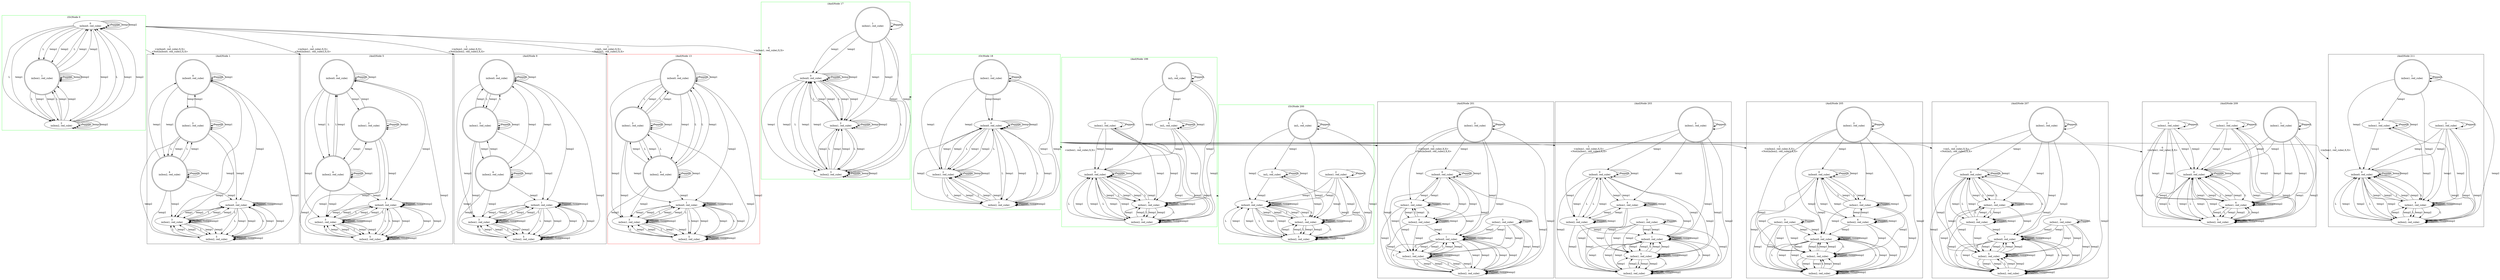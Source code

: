 digraph G {
compound=true;
subgraph cluster_0 {
label="(Or)Node 0";
pencolor=green;
s00 [label="0
in(box0, red_cube)"];
s01 [label="1
in(box1, red_cube)", shape=doublecircle];
s02 [label="2
in(box2, red_cube)"];
s00 -> s00[label="Pepper"];
s01 -> s01[label="Pepper"];
s02 -> s02[label="Pepper"];
s00 -> s01[label="L"];
s00 -> s02[label="L"];
s01 -> s00[label="L"];
s01 -> s02[label="L"];
s02 -> s00[label="L"];
s02 -> s01[label="L"];
s00 -> s00[label="L"];
s01 -> s01[label="L"];
s02 -> s02[label="L"];
s00 -> s01[label="temp1"];
s00 -> s02[label="temp1"];
s01 -> s00[label="temp1"];
s01 -> s02[label="temp1"];
s02 -> s00[label="temp1"];
s02 -> s01[label="temp1"];
s00 -> s00[label="temp1"];
s01 -> s01[label="temp1"];
s02 -> s02[label="temp1"];
s00 -> s01[label="temp2"];
s00 -> s02[label="temp2"];
s01 -> s00[label="temp2"];
s01 -> s02[label="temp2"];
s02 -> s00[label="temp2"];
s02 -> s01[label="temp2"];
s00 -> s00[label="temp2"];
s01 -> s01[label="temp2"];
s02 -> s02[label="temp2"];

}
subgraph cluster_1 {
label="(And)Node 1";
s10 [label="0
in(box0, red_cube)", shape=doublecircle];
s11 [label="1
in(box0, red_cube)"];
s12 [label="2
in(box1, red_cube)", shape=doublecircle];
s13 [label="3
in(box1, red_cube)"];
s14 [label="4
in(box2, red_cube)", shape=doublecircle];
s15 [label="5
in(box2, red_cube)"];
s10 -> s10[label="Pepper"];
s11 -> s11[label="Pepper"];
s12 -> s12[label="Pepper"];
s13 -> s13[label="Pepper"];
s14 -> s14[label="Pepper"];
s15 -> s15[label="Pepper"];
s10 -> s10[label="L"];
s11 -> s11[label="L"];
s11 -> s13[label="L"];
s11 -> s15[label="L"];
s12 -> s12[label="L"];
s12 -> s14[label="L"];
s13 -> s11[label="L"];
s13 -> s13[label="L"];
s13 -> s15[label="L"];
s14 -> s12[label="L"];
s14 -> s14[label="L"];
s15 -> s11[label="L"];
s15 -> s13[label="L"];
s15 -> s15[label="L"];
s10 -> s10[label="temp1"];
s10 -> s12[label="temp1"];
s10 -> s14[label="temp1"];
s11 -> s11[label="temp1"];
s11 -> s13[label="temp1"];
s11 -> s15[label="temp1"];
s12 -> s10[label="temp1"];
s12 -> s12[label="temp1"];
s12 -> s14[label="temp1"];
s13 -> s11[label="temp1"];
s13 -> s13[label="temp1"];
s13 -> s15[label="temp1"];
s14 -> s10[label="temp1"];
s14 -> s12[label="temp1"];
s14 -> s14[label="temp1"];
s15 -> s11[label="temp1"];
s15 -> s13[label="temp1"];
s15 -> s15[label="temp1"];
s10 -> s11[label="temp2"];
s10 -> s13[label="temp2"];
s10 -> s15[label="temp2"];
s11 -> s11[label="temp2"];
s11 -> s13[label="temp2"];
s11 -> s15[label="temp2"];
s12 -> s11[label="temp2"];
s12 -> s13[label="temp2"];
s12 -> s15[label="temp2"];
s13 -> s11[label="temp2"];
s13 -> s13[label="temp2"];
s13 -> s15[label="temp2"];
s14 -> s11[label="temp2"];
s14 -> s13[label="temp2"];
s14 -> s15[label="temp2"];
s15 -> s11[label="temp2"];
s15 -> s13[label="temp2"];
s15 -> s15[label="temp2"];

}
subgraph cluster_5 {
label="(And)Node 5";
s50 [label="0
in(box0, red_cube)", shape=doublecircle];
s51 [label="1
in(box0, red_cube)"];
s52 [label="2
in(box1, red_cube)", shape=doublecircle];
s53 [label="3
in(box1, red_cube)"];
s54 [label="4
in(box2, red_cube)", shape=doublecircle];
s55 [label="5
in(box2, red_cube)"];
s50 -> s50[label="Pepper"];
s51 -> s51[label="Pepper"];
s52 -> s52[label="Pepper"];
s53 -> s53[label="Pepper"];
s54 -> s54[label="Pepper"];
s55 -> s55[label="Pepper"];
s50 -> s50[label="L"];
s50 -> s54[label="L"];
s51 -> s51[label="L"];
s51 -> s53[label="L"];
s51 -> s55[label="L"];
s52 -> s52[label="L"];
s53 -> s51[label="L"];
s53 -> s53[label="L"];
s53 -> s55[label="L"];
s54 -> s50[label="L"];
s54 -> s54[label="L"];
s55 -> s51[label="L"];
s55 -> s53[label="L"];
s55 -> s55[label="L"];
s50 -> s50[label="temp1"];
s50 -> s52[label="temp1"];
s50 -> s54[label="temp1"];
s51 -> s51[label="temp1"];
s51 -> s53[label="temp1"];
s51 -> s55[label="temp1"];
s52 -> s50[label="temp1"];
s52 -> s52[label="temp1"];
s52 -> s54[label="temp1"];
s53 -> s51[label="temp1"];
s53 -> s53[label="temp1"];
s53 -> s55[label="temp1"];
s54 -> s50[label="temp1"];
s54 -> s52[label="temp1"];
s54 -> s54[label="temp1"];
s55 -> s51[label="temp1"];
s55 -> s53[label="temp1"];
s55 -> s55[label="temp1"];
s50 -> s51[label="temp2"];
s50 -> s53[label="temp2"];
s50 -> s55[label="temp2"];
s51 -> s51[label="temp2"];
s51 -> s53[label="temp2"];
s51 -> s55[label="temp2"];
s52 -> s51[label="temp2"];
s52 -> s53[label="temp2"];
s52 -> s55[label="temp2"];
s53 -> s51[label="temp2"];
s53 -> s53[label="temp2"];
s53 -> s55[label="temp2"];
s54 -> s51[label="temp2"];
s54 -> s53[label="temp2"];
s54 -> s55[label="temp2"];
s55 -> s51[label="temp2"];
s55 -> s53[label="temp2"];
s55 -> s55[label="temp2"];

}
subgraph cluster_9 {
label="(And)Node 9";
s90 [label="0
in(box0, red_cube)", shape=doublecircle];
s91 [label="1
in(box0, red_cube)"];
s92 [label="2
in(box1, red_cube)", shape=doublecircle];
s93 [label="3
in(box1, red_cube)"];
s94 [label="4
in(box2, red_cube)", shape=doublecircle];
s95 [label="5
in(box2, red_cube)"];
s90 -> s90[label="Pepper"];
s91 -> s91[label="Pepper"];
s92 -> s92[label="Pepper"];
s93 -> s93[label="Pepper"];
s94 -> s94[label="Pepper"];
s95 -> s95[label="Pepper"];
s90 -> s90[label="L"];
s90 -> s92[label="L"];
s91 -> s91[label="L"];
s91 -> s93[label="L"];
s91 -> s95[label="L"];
s92 -> s90[label="L"];
s92 -> s92[label="L"];
s93 -> s91[label="L"];
s93 -> s93[label="L"];
s93 -> s95[label="L"];
s94 -> s94[label="L"];
s95 -> s91[label="L"];
s95 -> s93[label="L"];
s95 -> s95[label="L"];
s90 -> s90[label="temp1"];
s90 -> s92[label="temp1"];
s90 -> s94[label="temp1"];
s91 -> s91[label="temp1"];
s91 -> s93[label="temp1"];
s91 -> s95[label="temp1"];
s92 -> s90[label="temp1"];
s92 -> s92[label="temp1"];
s92 -> s94[label="temp1"];
s93 -> s91[label="temp1"];
s93 -> s93[label="temp1"];
s93 -> s95[label="temp1"];
s94 -> s90[label="temp1"];
s94 -> s92[label="temp1"];
s94 -> s94[label="temp1"];
s95 -> s91[label="temp1"];
s95 -> s93[label="temp1"];
s95 -> s95[label="temp1"];
s90 -> s91[label="temp2"];
s90 -> s93[label="temp2"];
s90 -> s95[label="temp2"];
s91 -> s91[label="temp2"];
s91 -> s93[label="temp2"];
s91 -> s95[label="temp2"];
s92 -> s91[label="temp2"];
s92 -> s93[label="temp2"];
s92 -> s95[label="temp2"];
s93 -> s91[label="temp2"];
s93 -> s93[label="temp2"];
s93 -> s95[label="temp2"];
s94 -> s91[label="temp2"];
s94 -> s93[label="temp2"];
s94 -> s95[label="temp2"];
s95 -> s91[label="temp2"];
s95 -> s93[label="temp2"];
s95 -> s95[label="temp2"];

}
subgraph cluster_13 {
label="(And)Node 13";
pencolor=red;
s130 [label="0
in(box0, red_cube)", shape=doublecircle];
s131 [label="1
in(box0, red_cube)"];
s132 [label="2
in(box1, red_cube)", shape=doublecircle];
s133 [label="3
in(box1, red_cube)"];
s134 [label="4
in(box2, red_cube)", shape=doublecircle];
s135 [label="5
in(box2, red_cube)"];
s130 -> s130[label="Pepper"];
s131 -> s131[label="Pepper"];
s132 -> s132[label="Pepper"];
s133 -> s133[label="Pepper"];
s134 -> s134[label="Pepper"];
s135 -> s135[label="Pepper"];
s130 -> s130[label="L"];
s130 -> s132[label="L"];
s130 -> s134[label="L"];
s131 -> s131[label="L"];
s131 -> s133[label="L"];
s131 -> s135[label="L"];
s132 -> s130[label="L"];
s132 -> s132[label="L"];
s132 -> s134[label="L"];
s133 -> s131[label="L"];
s133 -> s133[label="L"];
s133 -> s135[label="L"];
s134 -> s130[label="L"];
s134 -> s132[label="L"];
s134 -> s134[label="L"];
s135 -> s131[label="L"];
s135 -> s133[label="L"];
s135 -> s135[label="L"];
s130 -> s130[label="temp1"];
s130 -> s132[label="temp1"];
s130 -> s134[label="temp1"];
s131 -> s131[label="temp1"];
s131 -> s133[label="temp1"];
s131 -> s135[label="temp1"];
s132 -> s130[label="temp1"];
s132 -> s132[label="temp1"];
s132 -> s134[label="temp1"];
s133 -> s131[label="temp1"];
s133 -> s133[label="temp1"];
s133 -> s135[label="temp1"];
s134 -> s130[label="temp1"];
s134 -> s132[label="temp1"];
s134 -> s134[label="temp1"];
s135 -> s131[label="temp1"];
s135 -> s133[label="temp1"];
s135 -> s135[label="temp1"];
s130 -> s131[label="temp2"];
s130 -> s133[label="temp2"];
s130 -> s135[label="temp2"];
s131 -> s131[label="temp2"];
s131 -> s133[label="temp2"];
s131 -> s135[label="temp2"];
s132 -> s131[label="temp2"];
s132 -> s133[label="temp2"];
s132 -> s135[label="temp2"];
s133 -> s131[label="temp2"];
s133 -> s133[label="temp2"];
s133 -> s135[label="temp2"];
s134 -> s131[label="temp2"];
s134 -> s133[label="temp2"];
s134 -> s135[label="temp2"];
s135 -> s131[label="temp2"];
s135 -> s133[label="temp2"];
s135 -> s135[label="temp2"];

}
subgraph cluster_17 {
label="(And)Node 17";
pencolor=green;
s170 [label="0
in(box0, red_cube)"];
s171 [label="1
in(box1, red_cube)", shape=doublecircle];
s172 [label="2
in(box1, red_cube)"];
s173 [label="3
in(box2, red_cube)"];
s170 -> s170[label="Pepper"];
s171 -> s171[label="Pepper"];
s172 -> s172[label="Pepper"];
s173 -> s173[label="Pepper"];
s170 -> s170[label="L"];
s170 -> s172[label="L"];
s170 -> s173[label="L"];
s171 -> s171[label="L"];
s172 -> s170[label="L"];
s172 -> s172[label="L"];
s172 -> s173[label="L"];
s173 -> s170[label="L"];
s173 -> s172[label="L"];
s173 -> s173[label="L"];
s170 -> s170[label="temp1"];
s170 -> s172[label="temp1"];
s170 -> s173[label="temp1"];
s171 -> s170[label="temp1"];
s171 -> s172[label="temp1"];
s171 -> s173[label="temp1"];
s172 -> s170[label="temp1"];
s172 -> s172[label="temp1"];
s172 -> s173[label="temp1"];
s173 -> s170[label="temp1"];
s173 -> s172[label="temp1"];
s173 -> s173[label="temp1"];
s170 -> s170[label="temp2"];
s170 -> s172[label="temp2"];
s170 -> s173[label="temp2"];
s171 -> s170[label="temp2"];
s171 -> s172[label="temp2"];
s171 -> s173[label="temp2"];
s172 -> s170[label="temp2"];
s172 -> s172[label="temp2"];
s172 -> s173[label="temp2"];
s173 -> s170[label="temp2"];
s173 -> s172[label="temp2"];
s173 -> s173[label="temp2"];

}
subgraph cluster_18 {
label="(Or)Node 18";
pencolor=green;
s180 [label="0
in(box0, red_cube)"];
s181 [label="1
in(box1, red_cube)", shape=doublecircle];
s182 [label="2
in(box1, red_cube)"];
s183 [label="3
in(box2, red_cube)"];
s180 -> s180[label="Pepper"];
s181 -> s181[label="Pepper"];
s182 -> s182[label="Pepper"];
s183 -> s183[label="Pepper"];
s180 -> s180[label="L"];
s180 -> s182[label="L"];
s180 -> s183[label="L"];
s181 -> s181[label="L"];
s182 -> s180[label="L"];
s182 -> s182[label="L"];
s182 -> s183[label="L"];
s183 -> s180[label="L"];
s183 -> s182[label="L"];
s183 -> s183[label="L"];
s180 -> s180[label="temp1"];
s180 -> s182[label="temp1"];
s180 -> s183[label="temp1"];
s181 -> s180[label="temp1"];
s181 -> s182[label="temp1"];
s181 -> s183[label="temp1"];
s182 -> s180[label="temp1"];
s182 -> s182[label="temp1"];
s182 -> s183[label="temp1"];
s183 -> s180[label="temp1"];
s183 -> s182[label="temp1"];
s183 -> s183[label="temp1"];
s180 -> s180[label="temp2"];
s180 -> s182[label="temp2"];
s180 -> s183[label="temp2"];
s181 -> s180[label="temp2"];
s181 -> s182[label="temp2"];
s181 -> s183[label="temp2"];
s182 -> s180[label="temp2"];
s182 -> s182[label="temp2"];
s182 -> s183[label="temp2"];
s183 -> s180[label="temp2"];
s183 -> s182[label="temp2"];
s183 -> s183[label="temp2"];

}
subgraph cluster_199 {
label="(And)Node 199";
pencolor=green;
s1990 [label="0
in(box0, red_cube)"];
s1991 [label="1
in(L, red_cube)", shape=doublecircle];
s1992 [label="2
in(box1, red_cube)"];
s1993 [label="3
in(L, red_cube)"];
s1994 [label="4
in(box1, red_cube)"];
s1995 [label="5
in(box2, red_cube)"];
s1990 -> s1990[label="Pepper"];
s1991 -> s1991[label="Pepper"];
s1992 -> s1992[label="Pepper"];
s1993 -> s1993[label="Pepper"];
s1994 -> s1994[label="Pepper"];
s1995 -> s1995[label="Pepper"];
s1990 -> s1990[label="L"];
s1990 -> s1994[label="L"];
s1990 -> s1995[label="L"];
s1991 -> s1991[label="L"];
s1992 -> s1992[label="L"];
s1993 -> s1993[label="L"];
s1994 -> s1990[label="L"];
s1994 -> s1994[label="L"];
s1994 -> s1995[label="L"];
s1995 -> s1990[label="L"];
s1995 -> s1994[label="L"];
s1995 -> s1995[label="L"];
s1990 -> s1990[label="temp1"];
s1990 -> s1994[label="temp1"];
s1990 -> s1995[label="temp1"];
s1991 -> s1993[label="temp1"];
s1992 -> s1990[label="temp1"];
s1992 -> s1994[label="temp1"];
s1992 -> s1995[label="temp1"];
s1993 -> s1993[label="temp1"];
s1994 -> s1990[label="temp1"];
s1994 -> s1994[label="temp1"];
s1994 -> s1995[label="temp1"];
s1995 -> s1990[label="temp1"];
s1995 -> s1994[label="temp1"];
s1995 -> s1995[label="temp1"];
s1990 -> s1990[label="temp2"];
s1990 -> s1994[label="temp2"];
s1990 -> s1995[label="temp2"];
s1991 -> s1990[label="temp2"];
s1991 -> s1994[label="temp2"];
s1991 -> s1995[label="temp2"];
s1992 -> s1990[label="temp2"];
s1992 -> s1994[label="temp2"];
s1992 -> s1995[label="temp2"];
s1993 -> s1990[label="temp2"];
s1993 -> s1994[label="temp2"];
s1993 -> s1995[label="temp2"];
s1994 -> s1990[label="temp2"];
s1994 -> s1994[label="temp2"];
s1994 -> s1995[label="temp2"];
s1995 -> s1990[label="temp2"];
s1995 -> s1994[label="temp2"];
s1995 -> s1995[label="temp2"];

}
subgraph cluster_201 {
label="(And)Node 201";
s2010 [label="0
in(box0, red_cube)"];
s2011 [label="1
in(box0, red_cube)"];
s2012 [label="2
in(box1, red_cube)", shape=doublecircle];
s2013 [label="3
in(box1, red_cube)"];
s2014 [label="4
in(box1, red_cube)"];
s2015 [label="5
in(box1, red_cube)"];
s2016 [label="6
in(box2, red_cube)"];
s2017 [label="7
in(box2, red_cube)"];
s2010 -> s2010[label="Pepper"];
s2011 -> s2011[label="Pepper"];
s2012 -> s2012[label="Pepper"];
s2013 -> s2013[label="Pepper"];
s2014 -> s2014[label="Pepper"];
s2015 -> s2015[label="Pepper"];
s2016 -> s2016[label="Pepper"];
s2017 -> s2017[label="Pepper"];
s2010 -> s2010[label="L"];
s2011 -> s2011[label="L"];
s2011 -> s2015[label="L"];
s2011 -> s2017[label="L"];
s2012 -> s2012[label="L"];
s2013 -> s2013[label="L"];
s2014 -> s2014[label="L"];
s2014 -> s2016[label="L"];
s2015 -> s2011[label="L"];
s2015 -> s2015[label="L"];
s2015 -> s2017[label="L"];
s2016 -> s2014[label="L"];
s2016 -> s2016[label="L"];
s2017 -> s2011[label="L"];
s2017 -> s2015[label="L"];
s2017 -> s2017[label="L"];
s2010 -> s2010[label="temp1"];
s2010 -> s2014[label="temp1"];
s2010 -> s2016[label="temp1"];
s2011 -> s2011[label="temp1"];
s2011 -> s2015[label="temp1"];
s2011 -> s2017[label="temp1"];
s2012 -> s2010[label="temp1"];
s2012 -> s2014[label="temp1"];
s2012 -> s2016[label="temp1"];
s2013 -> s2011[label="temp1"];
s2013 -> s2015[label="temp1"];
s2013 -> s2017[label="temp1"];
s2014 -> s2010[label="temp1"];
s2014 -> s2014[label="temp1"];
s2014 -> s2016[label="temp1"];
s2015 -> s2011[label="temp1"];
s2015 -> s2015[label="temp1"];
s2015 -> s2017[label="temp1"];
s2016 -> s2010[label="temp1"];
s2016 -> s2014[label="temp1"];
s2016 -> s2016[label="temp1"];
s2017 -> s2011[label="temp1"];
s2017 -> s2015[label="temp1"];
s2017 -> s2017[label="temp1"];
s2010 -> s2011[label="temp2"];
s2010 -> s2015[label="temp2"];
s2010 -> s2017[label="temp2"];
s2011 -> s2011[label="temp2"];
s2011 -> s2015[label="temp2"];
s2011 -> s2017[label="temp2"];
s2012 -> s2011[label="temp2"];
s2012 -> s2015[label="temp2"];
s2012 -> s2017[label="temp2"];
s2013 -> s2011[label="temp2"];
s2013 -> s2015[label="temp2"];
s2013 -> s2017[label="temp2"];
s2014 -> s2011[label="temp2"];
s2014 -> s2015[label="temp2"];
s2014 -> s2017[label="temp2"];
s2015 -> s2011[label="temp2"];
s2015 -> s2015[label="temp2"];
s2015 -> s2017[label="temp2"];
s2016 -> s2011[label="temp2"];
s2016 -> s2015[label="temp2"];
s2016 -> s2017[label="temp2"];
s2017 -> s2011[label="temp2"];
s2017 -> s2015[label="temp2"];
s2017 -> s2017[label="temp2"];

}
subgraph cluster_203 {
label="(And)Node 203";
s2030 [label="0
in(box0, red_cube)"];
s2031 [label="1
in(box0, red_cube)"];
s2032 [label="2
in(box1, red_cube)", shape=doublecircle];
s2033 [label="3
in(box1, red_cube)"];
s2034 [label="4
in(box1, red_cube)"];
s2035 [label="5
in(box1, red_cube)"];
s2036 [label="6
in(box2, red_cube)"];
s2037 [label="7
in(box2, red_cube)"];
s2030 -> s2030[label="Pepper"];
s2031 -> s2031[label="Pepper"];
s2032 -> s2032[label="Pepper"];
s2033 -> s2033[label="Pepper"];
s2034 -> s2034[label="Pepper"];
s2035 -> s2035[label="Pepper"];
s2036 -> s2036[label="Pepper"];
s2037 -> s2037[label="Pepper"];
s2030 -> s2030[label="L"];
s2030 -> s2036[label="L"];
s2031 -> s2031[label="L"];
s2031 -> s2035[label="L"];
s2031 -> s2037[label="L"];
s2032 -> s2032[label="L"];
s2033 -> s2033[label="L"];
s2034 -> s2034[label="L"];
s2035 -> s2031[label="L"];
s2035 -> s2035[label="L"];
s2035 -> s2037[label="L"];
s2036 -> s2030[label="L"];
s2036 -> s2036[label="L"];
s2037 -> s2031[label="L"];
s2037 -> s2035[label="L"];
s2037 -> s2037[label="L"];
s2030 -> s2030[label="temp1"];
s2030 -> s2034[label="temp1"];
s2030 -> s2036[label="temp1"];
s2031 -> s2031[label="temp1"];
s2031 -> s2035[label="temp1"];
s2031 -> s2037[label="temp1"];
s2032 -> s2030[label="temp1"];
s2032 -> s2034[label="temp1"];
s2032 -> s2036[label="temp1"];
s2033 -> s2031[label="temp1"];
s2033 -> s2035[label="temp1"];
s2033 -> s2037[label="temp1"];
s2034 -> s2030[label="temp1"];
s2034 -> s2034[label="temp1"];
s2034 -> s2036[label="temp1"];
s2035 -> s2031[label="temp1"];
s2035 -> s2035[label="temp1"];
s2035 -> s2037[label="temp1"];
s2036 -> s2030[label="temp1"];
s2036 -> s2034[label="temp1"];
s2036 -> s2036[label="temp1"];
s2037 -> s2031[label="temp1"];
s2037 -> s2035[label="temp1"];
s2037 -> s2037[label="temp1"];
s2030 -> s2031[label="temp2"];
s2030 -> s2035[label="temp2"];
s2030 -> s2037[label="temp2"];
s2031 -> s2031[label="temp2"];
s2031 -> s2035[label="temp2"];
s2031 -> s2037[label="temp2"];
s2032 -> s2031[label="temp2"];
s2032 -> s2035[label="temp2"];
s2032 -> s2037[label="temp2"];
s2033 -> s2031[label="temp2"];
s2033 -> s2035[label="temp2"];
s2033 -> s2037[label="temp2"];
s2034 -> s2031[label="temp2"];
s2034 -> s2035[label="temp2"];
s2034 -> s2037[label="temp2"];
s2035 -> s2031[label="temp2"];
s2035 -> s2035[label="temp2"];
s2035 -> s2037[label="temp2"];
s2036 -> s2031[label="temp2"];
s2036 -> s2035[label="temp2"];
s2036 -> s2037[label="temp2"];
s2037 -> s2031[label="temp2"];
s2037 -> s2035[label="temp2"];
s2037 -> s2037[label="temp2"];

}
subgraph cluster_205 {
label="(And)Node 205";
s2050 [label="0
in(box0, red_cube)"];
s2051 [label="1
in(box0, red_cube)"];
s2052 [label="2
in(box1, red_cube)", shape=doublecircle];
s2053 [label="3
in(box1, red_cube)"];
s2054 [label="4
in(box1, red_cube)"];
s2055 [label="5
in(box1, red_cube)"];
s2056 [label="6
in(box2, red_cube)"];
s2057 [label="7
in(box2, red_cube)"];
s2050 -> s2050[label="Pepper"];
s2051 -> s2051[label="Pepper"];
s2052 -> s2052[label="Pepper"];
s2053 -> s2053[label="Pepper"];
s2054 -> s2054[label="Pepper"];
s2055 -> s2055[label="Pepper"];
s2056 -> s2056[label="Pepper"];
s2057 -> s2057[label="Pepper"];
s2050 -> s2050[label="L"];
s2050 -> s2054[label="L"];
s2051 -> s2051[label="L"];
s2051 -> s2055[label="L"];
s2051 -> s2057[label="L"];
s2052 -> s2052[label="L"];
s2053 -> s2053[label="L"];
s2054 -> s2050[label="L"];
s2054 -> s2054[label="L"];
s2055 -> s2051[label="L"];
s2055 -> s2055[label="L"];
s2055 -> s2057[label="L"];
s2056 -> s2056[label="L"];
s2057 -> s2051[label="L"];
s2057 -> s2055[label="L"];
s2057 -> s2057[label="L"];
s2050 -> s2050[label="temp1"];
s2050 -> s2054[label="temp1"];
s2050 -> s2056[label="temp1"];
s2051 -> s2051[label="temp1"];
s2051 -> s2055[label="temp1"];
s2051 -> s2057[label="temp1"];
s2052 -> s2050[label="temp1"];
s2052 -> s2054[label="temp1"];
s2052 -> s2056[label="temp1"];
s2053 -> s2051[label="temp1"];
s2053 -> s2055[label="temp1"];
s2053 -> s2057[label="temp1"];
s2054 -> s2050[label="temp1"];
s2054 -> s2054[label="temp1"];
s2054 -> s2056[label="temp1"];
s2055 -> s2051[label="temp1"];
s2055 -> s2055[label="temp1"];
s2055 -> s2057[label="temp1"];
s2056 -> s2050[label="temp1"];
s2056 -> s2054[label="temp1"];
s2056 -> s2056[label="temp1"];
s2057 -> s2051[label="temp1"];
s2057 -> s2055[label="temp1"];
s2057 -> s2057[label="temp1"];
s2050 -> s2051[label="temp2"];
s2050 -> s2055[label="temp2"];
s2050 -> s2057[label="temp2"];
s2051 -> s2051[label="temp2"];
s2051 -> s2055[label="temp2"];
s2051 -> s2057[label="temp2"];
s2052 -> s2051[label="temp2"];
s2052 -> s2055[label="temp2"];
s2052 -> s2057[label="temp2"];
s2053 -> s2051[label="temp2"];
s2053 -> s2055[label="temp2"];
s2053 -> s2057[label="temp2"];
s2054 -> s2051[label="temp2"];
s2054 -> s2055[label="temp2"];
s2054 -> s2057[label="temp2"];
s2055 -> s2051[label="temp2"];
s2055 -> s2055[label="temp2"];
s2055 -> s2057[label="temp2"];
s2056 -> s2051[label="temp2"];
s2056 -> s2055[label="temp2"];
s2056 -> s2057[label="temp2"];
s2057 -> s2051[label="temp2"];
s2057 -> s2055[label="temp2"];
s2057 -> s2057[label="temp2"];

}
subgraph cluster_207 {
label="(And)Node 207";
s2070 [label="0
in(box0, red_cube)"];
s2071 [label="1
in(box0, red_cube)"];
s2072 [label="2
in(box1, red_cube)", shape=doublecircle];
s2073 [label="3
in(box1, red_cube)"];
s2074 [label="4
in(box1, red_cube)"];
s2075 [label="5
in(box1, red_cube)"];
s2076 [label="6
in(box2, red_cube)"];
s2077 [label="7
in(box2, red_cube)"];
s2070 -> s2070[label="Pepper"];
s2071 -> s2071[label="Pepper"];
s2072 -> s2072[label="Pepper"];
s2073 -> s2073[label="Pepper"];
s2074 -> s2074[label="Pepper"];
s2075 -> s2075[label="Pepper"];
s2076 -> s2076[label="Pepper"];
s2077 -> s2077[label="Pepper"];
s2070 -> s2070[label="L"];
s2070 -> s2074[label="L"];
s2070 -> s2076[label="L"];
s2071 -> s2071[label="L"];
s2071 -> s2075[label="L"];
s2071 -> s2077[label="L"];
s2072 -> s2072[label="L"];
s2073 -> s2073[label="L"];
s2074 -> s2070[label="L"];
s2074 -> s2074[label="L"];
s2074 -> s2076[label="L"];
s2075 -> s2071[label="L"];
s2075 -> s2075[label="L"];
s2075 -> s2077[label="L"];
s2076 -> s2070[label="L"];
s2076 -> s2074[label="L"];
s2076 -> s2076[label="L"];
s2077 -> s2071[label="L"];
s2077 -> s2075[label="L"];
s2077 -> s2077[label="L"];
s2070 -> s2070[label="temp1"];
s2070 -> s2074[label="temp1"];
s2070 -> s2076[label="temp1"];
s2071 -> s2071[label="temp1"];
s2071 -> s2075[label="temp1"];
s2071 -> s2077[label="temp1"];
s2072 -> s2070[label="temp1"];
s2072 -> s2074[label="temp1"];
s2072 -> s2076[label="temp1"];
s2073 -> s2071[label="temp1"];
s2073 -> s2075[label="temp1"];
s2073 -> s2077[label="temp1"];
s2074 -> s2070[label="temp1"];
s2074 -> s2074[label="temp1"];
s2074 -> s2076[label="temp1"];
s2075 -> s2071[label="temp1"];
s2075 -> s2075[label="temp1"];
s2075 -> s2077[label="temp1"];
s2076 -> s2070[label="temp1"];
s2076 -> s2074[label="temp1"];
s2076 -> s2076[label="temp1"];
s2077 -> s2071[label="temp1"];
s2077 -> s2075[label="temp1"];
s2077 -> s2077[label="temp1"];
s2070 -> s2071[label="temp2"];
s2070 -> s2075[label="temp2"];
s2070 -> s2077[label="temp2"];
s2071 -> s2071[label="temp2"];
s2071 -> s2075[label="temp2"];
s2071 -> s2077[label="temp2"];
s2072 -> s2071[label="temp2"];
s2072 -> s2075[label="temp2"];
s2072 -> s2077[label="temp2"];
s2073 -> s2071[label="temp2"];
s2073 -> s2075[label="temp2"];
s2073 -> s2077[label="temp2"];
s2074 -> s2071[label="temp2"];
s2074 -> s2075[label="temp2"];
s2074 -> s2077[label="temp2"];
s2075 -> s2071[label="temp2"];
s2075 -> s2075[label="temp2"];
s2075 -> s2077[label="temp2"];
s2076 -> s2071[label="temp2"];
s2076 -> s2075[label="temp2"];
s2076 -> s2077[label="temp2"];
s2077 -> s2071[label="temp2"];
s2077 -> s2075[label="temp2"];
s2077 -> s2077[label="temp2"];

}
subgraph cluster_209 {
label="(And)Node 209";
s2090 [label="0
in(box0, red_cube)"];
s2091 [label="1
in(box1, red_cube)", shape=doublecircle];
s2092 [label="2
in(box1, red_cube)"];
s2093 [label="3
in(box1, red_cube)"];
s2094 [label="4
in(box1, red_cube)"];
s2095 [label="5
in(box2, red_cube)"];
s2090 -> s2090[label="Pepper"];
s2091 -> s2091[label="Pepper"];
s2092 -> s2092[label="Pepper"];
s2093 -> s2093[label="Pepper"];
s2094 -> s2094[label="Pepper"];
s2095 -> s2095[label="Pepper"];
s2090 -> s2090[label="L"];
s2090 -> s2094[label="L"];
s2090 -> s2095[label="L"];
s2091 -> s2091[label="L"];
s2092 -> s2092[label="L"];
s2093 -> s2093[label="L"];
s2094 -> s2090[label="L"];
s2094 -> s2094[label="L"];
s2094 -> s2095[label="L"];
s2095 -> s2090[label="L"];
s2095 -> s2094[label="L"];
s2095 -> s2095[label="L"];
s2090 -> s2090[label="temp1"];
s2090 -> s2094[label="temp1"];
s2090 -> s2095[label="temp1"];
s2091 -> s2090[label="temp1"];
s2091 -> s2094[label="temp1"];
s2091 -> s2095[label="temp1"];
s2092 -> s2090[label="temp1"];
s2092 -> s2094[label="temp1"];
s2092 -> s2095[label="temp1"];
s2093 -> s2090[label="temp1"];
s2093 -> s2094[label="temp1"];
s2093 -> s2095[label="temp1"];
s2094 -> s2090[label="temp1"];
s2094 -> s2094[label="temp1"];
s2094 -> s2095[label="temp1"];
s2095 -> s2090[label="temp1"];
s2095 -> s2094[label="temp1"];
s2095 -> s2095[label="temp1"];
s2090 -> s2090[label="temp2"];
s2090 -> s2094[label="temp2"];
s2090 -> s2095[label="temp2"];
s2091 -> s2090[label="temp2"];
s2091 -> s2094[label="temp2"];
s2091 -> s2095[label="temp2"];
s2092 -> s2090[label="temp2"];
s2092 -> s2094[label="temp2"];
s2092 -> s2095[label="temp2"];
s2093 -> s2090[label="temp2"];
s2093 -> s2094[label="temp2"];
s2093 -> s2095[label="temp2"];
s2094 -> s2090[label="temp2"];
s2094 -> s2094[label="temp2"];
s2094 -> s2095[label="temp2"];
s2095 -> s2090[label="temp2"];
s2095 -> s2094[label="temp2"];
s2095 -> s2095[label="temp2"];

}
subgraph cluster_211 {
label="(And)Node 211";
s2110 [label="0
in(box0, red_cube)"];
s2111 [label="1
in(box1, red_cube)", shape=doublecircle];
s2112 [label="2
in(box1, red_cube)"];
s2113 [label="3
in(box1, red_cube)"];
s2114 [label="4
in(box1, red_cube)"];
s2115 [label="5
in(box2, red_cube)"];
s2110 -> s2110[label="Pepper"];
s2111 -> s2111[label="Pepper"];
s2112 -> s2112[label="Pepper"];
s2113 -> s2113[label="Pepper"];
s2114 -> s2114[label="Pepper"];
s2115 -> s2115[label="Pepper"];
s2110 -> s2110[label="L"];
s2110 -> s2114[label="L"];
s2110 -> s2115[label="L"];
s2111 -> s2111[label="L"];
s2112 -> s2112[label="L"];
s2113 -> s2113[label="L"];
s2114 -> s2110[label="L"];
s2114 -> s2114[label="L"];
s2114 -> s2115[label="L"];
s2115 -> s2110[label="L"];
s2115 -> s2114[label="L"];
s2115 -> s2115[label="L"];
s2110 -> s2110[label="temp1"];
s2110 -> s2114[label="temp1"];
s2110 -> s2115[label="temp1"];
s2111 -> s2113[label="temp1"];
s2112 -> s2110[label="temp1"];
s2112 -> s2114[label="temp1"];
s2112 -> s2115[label="temp1"];
s2113 -> s2113[label="temp1"];
s2114 -> s2110[label="temp1"];
s2114 -> s2114[label="temp1"];
s2114 -> s2115[label="temp1"];
s2115 -> s2110[label="temp1"];
s2115 -> s2114[label="temp1"];
s2115 -> s2115[label="temp1"];
s2110 -> s2110[label="temp2"];
s2110 -> s2114[label="temp2"];
s2110 -> s2115[label="temp2"];
s2111 -> s2110[label="temp2"];
s2111 -> s2114[label="temp2"];
s2111 -> s2115[label="temp2"];
s2112 -> s2110[label="temp2"];
s2112 -> s2114[label="temp2"];
s2112 -> s2115[label="temp2"];
s2113 -> s2110[label="temp2"];
s2113 -> s2114[label="temp2"];
s2113 -> s2115[label="temp2"];
s2114 -> s2110[label="temp2"];
s2114 -> s2114[label="temp2"];
s2114 -> s2115[label="temp2"];
s2115 -> s2110[label="temp2"];
s2115 -> s2114[label="temp2"];
s2115 -> s2115[label="temp2"];

}
subgraph cluster_200 {
label="(Or)Node 200";
pencolor=green;
s2000 [label="0
in(box0, red_cube)"];
s2001 [label="1
in(L, red_cube)", shape=doublecircle];
s2002 [label="2
in(box1, red_cube)"];
s2003 [label="3
in(L, red_cube)"];
s2004 [label="4
in(box1, red_cube)"];
s2005 [label="5
in(box2, red_cube)"];
s2000 -> s2000[label="Pepper"];
s2001 -> s2001[label="Pepper"];
s2002 -> s2002[label="Pepper"];
s2003 -> s2003[label="Pepper"];
s2004 -> s2004[label="Pepper"];
s2005 -> s2005[label="Pepper"];
s2000 -> s2000[label="L"];
s2000 -> s2004[label="L"];
s2000 -> s2005[label="L"];
s2001 -> s2001[label="L"];
s2002 -> s2002[label="L"];
s2003 -> s2003[label="L"];
s2004 -> s2000[label="L"];
s2004 -> s2004[label="L"];
s2004 -> s2005[label="L"];
s2005 -> s2000[label="L"];
s2005 -> s2004[label="L"];
s2005 -> s2005[label="L"];
s2000 -> s2000[label="temp1"];
s2000 -> s2004[label="temp1"];
s2000 -> s2005[label="temp1"];
s2001 -> s2003[label="temp1"];
s2002 -> s2000[label="temp1"];
s2002 -> s2004[label="temp1"];
s2002 -> s2005[label="temp1"];
s2003 -> s2003[label="temp1"];
s2004 -> s2000[label="temp1"];
s2004 -> s2004[label="temp1"];
s2004 -> s2005[label="temp1"];
s2005 -> s2000[label="temp1"];
s2005 -> s2004[label="temp1"];
s2005 -> s2005[label="temp1"];
s2000 -> s2000[label="temp2"];
s2000 -> s2004[label="temp2"];
s2000 -> s2005[label="temp2"];
s2001 -> s2000[label="temp2"];
s2001 -> s2004[label="temp2"];
s2001 -> s2005[label="temp2"];
s2002 -> s2000[label="temp2"];
s2002 -> s2004[label="temp2"];
s2002 -> s2005[label="temp2"];
s2003 -> s2000[label="temp2"];
s2003 -> s2004[label="temp2"];
s2003 -> s2005[label="temp2"];
s2004 -> s2000[label="temp2"];
s2004 -> s2004[label="temp2"];
s2004 -> s2005[label="temp2"];
s2005 -> s2000[label="temp2"];
s2005 -> s2004[label="temp2"];
s2005 -> s2005[label="temp2"];

}
s00 -> s10[ltail=cluster_0, lhead=cluster_1,label="1
<in(box0, red_cube),X,X>
<Not(in(box0, red_cube)),X,X>"];
s00 -> s50[ltail=cluster_0, lhead=cluster_5,label="1
<in(box1, red_cube),X,X>
<Not(in(box1, red_cube)),X,X>"];
s00 -> s90[ltail=cluster_0, lhead=cluster_9,label="1
<in(box2, red_cube),X,X>
<Not(in(box2, red_cube)),X,X>"];
s00 -> s130[ltail=cluster_0, lhead=cluster_13,label="1
<in(L, red_cube),X,X>
<Not(in(L, red_cube)),X,X>"];
s00 -> s170[ltail=cluster_0, lhead=cluster_17,label="0
<in(box1, red_cube),X,X>"];
s170 -> s180[ltail=cluster_17, lhead=cluster_18];
s180 -> s1990[ltail=cluster_18, lhead=cluster_199,label="1
<in(box1, red_cube),X,X>"];
s180 -> s2010[ltail=cluster_18, lhead=cluster_201,label="1
<in(box0, red_cube),X,X>
<Not(in(box0, red_cube)),X,X>"];
s180 -> s2030[ltail=cluster_18, lhead=cluster_203,label="1
<in(box1, red_cube),X,X>
<Not(in(box1, red_cube)),X,X>"];
s180 -> s2050[ltail=cluster_18, lhead=cluster_205,label="1
<in(box2, red_cube),X,X>
<Not(in(box2, red_cube)),X,X>"];
s180 -> s2070[ltail=cluster_18, lhead=cluster_207,label="1
<in(L, red_cube),X,X>
<Not(in(L, red_cube)),X,X>"];
s180 -> s2090[ltail=cluster_18, lhead=cluster_209,label="0
<in(box1, red_cube),X,X>"];
s180 -> s2110[ltail=cluster_18, lhead=cluster_211,label="1
<in(box1, red_cube),X,X>"];
s1990 -> s2000[ltail=cluster_199, lhead=cluster_200];
}